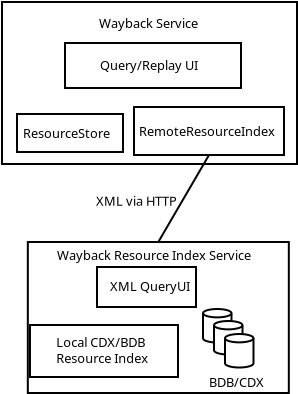 <?xml version="1.0" encoding="UTF-8"?>
<dia:diagram xmlns:dia="http://www.lysator.liu.se/~alla/dia/">
  <dia:layer name="Background" visible="true">
    <dia:group>
      <dia:object type="Standard - Box" version="0" id="O0">
        <dia:attribute name="obj_pos">
          <dia:point val="0.55,0.65"/>
        </dia:attribute>
        <dia:attribute name="obj_bb">
          <dia:rectangle val="0.5,0.6;15.35,8.8"/>
        </dia:attribute>
        <dia:attribute name="elem_corner">
          <dia:point val="0.55,0.65"/>
        </dia:attribute>
        <dia:attribute name="elem_width">
          <dia:real val="14.75"/>
        </dia:attribute>
        <dia:attribute name="elem_height">
          <dia:real val="8.1"/>
        </dia:attribute>
        <dia:attribute name="show_background">
          <dia:boolean val="true"/>
        </dia:attribute>
      </dia:object>
      <dia:object type="Standard - Text" version="0" id="O1">
        <dia:attribute name="obj_pos">
          <dia:point val="5.4,1.95"/>
        </dia:attribute>
        <dia:attribute name="obj_bb">
          <dia:rectangle val="5.4,1.4;10.563,2.35"/>
        </dia:attribute>
        <dia:attribute name="text">
          <dia:composite type="text">
            <dia:attribute name="string">
              <dia:string>#Wayback Service#</dia:string>
            </dia:attribute>
            <dia:attribute name="font">
              <dia:font family="sans" style="0" name="Helvetica"/>
            </dia:attribute>
            <dia:attribute name="height">
              <dia:real val="0.8"/>
            </dia:attribute>
            <dia:attribute name="pos">
              <dia:point val="5.4,1.95"/>
            </dia:attribute>
            <dia:attribute name="color">
              <dia:color val="#000000"/>
            </dia:attribute>
            <dia:attribute name="alignment">
              <dia:enum val="0"/>
            </dia:attribute>
          </dia:composite>
        </dia:attribute>
      </dia:object>
      <dia:group>
        <dia:object type="Standard - Box" version="0" id="O2">
          <dia:attribute name="obj_pos">
            <dia:point val="3.7,2.7"/>
          </dia:attribute>
          <dia:attribute name="obj_bb">
            <dia:rectangle val="3.65,2.65;12.55,5"/>
          </dia:attribute>
          <dia:attribute name="elem_corner">
            <dia:point val="3.7,2.7"/>
          </dia:attribute>
          <dia:attribute name="elem_width">
            <dia:real val="8.8"/>
          </dia:attribute>
          <dia:attribute name="elem_height">
            <dia:real val="2.25"/>
          </dia:attribute>
          <dia:attribute name="show_background">
            <dia:boolean val="true"/>
          </dia:attribute>
        </dia:object>
        <dia:object type="Standard - Text" version="0" id="O3">
          <dia:attribute name="obj_pos">
            <dia:point val="5.45,4.05"/>
          </dia:attribute>
          <dia:attribute name="obj_bb">
            <dia:rectangle val="5.45,3.5;10.274,4.45"/>
          </dia:attribute>
          <dia:attribute name="text">
            <dia:composite type="text">
              <dia:attribute name="string">
                <dia:string>#Query/Replay UI#</dia:string>
              </dia:attribute>
              <dia:attribute name="font">
                <dia:font family="sans" style="0" name="Helvetica"/>
              </dia:attribute>
              <dia:attribute name="height">
                <dia:real val="0.8"/>
              </dia:attribute>
              <dia:attribute name="pos">
                <dia:point val="5.45,4.05"/>
              </dia:attribute>
              <dia:attribute name="color">
                <dia:color val="#000000"/>
              </dia:attribute>
              <dia:attribute name="alignment">
                <dia:enum val="0"/>
              </dia:attribute>
            </dia:composite>
          </dia:attribute>
        </dia:object>
      </dia:group>
      <dia:group>
        <dia:object type="Standard - Box" version="0" id="O4">
          <dia:attribute name="obj_pos">
            <dia:point val="1.3,6.25"/>
          </dia:attribute>
          <dia:attribute name="obj_bb">
            <dia:rectangle val="1.25,6.2;6.65,8.2"/>
          </dia:attribute>
          <dia:attribute name="elem_corner">
            <dia:point val="1.3,6.25"/>
          </dia:attribute>
          <dia:attribute name="elem_width">
            <dia:real val="5.3"/>
          </dia:attribute>
          <dia:attribute name="elem_height">
            <dia:real val="1.9"/>
          </dia:attribute>
          <dia:attribute name="show_background">
            <dia:boolean val="true"/>
          </dia:attribute>
        </dia:object>
        <dia:object type="Standard - Text" version="0" id="O5">
          <dia:attribute name="obj_pos">
            <dia:point val="1.6,7.45"/>
          </dia:attribute>
          <dia:attribute name="obj_bb">
            <dia:rectangle val="1.6,6.9;6.212,7.85"/>
          </dia:attribute>
          <dia:attribute name="text">
            <dia:composite type="text">
              <dia:attribute name="string">
                <dia:string>#ResourceStore#</dia:string>
              </dia:attribute>
              <dia:attribute name="font">
                <dia:font family="sans" style="0" name="Helvetica"/>
              </dia:attribute>
              <dia:attribute name="height">
                <dia:real val="0.8"/>
              </dia:attribute>
              <dia:attribute name="pos">
                <dia:point val="1.6,7.45"/>
              </dia:attribute>
              <dia:attribute name="color">
                <dia:color val="#000000"/>
              </dia:attribute>
              <dia:attribute name="alignment">
                <dia:enum val="0"/>
              </dia:attribute>
            </dia:composite>
          </dia:attribute>
        </dia:object>
      </dia:group>
      <dia:group>
        <dia:object type="Standard - Box" version="0" id="O6">
          <dia:attribute name="obj_pos">
            <dia:point val="7.15,5.9"/>
          </dia:attribute>
          <dia:attribute name="obj_bb">
            <dia:rectangle val="7.1,5.85;14.7,8.35"/>
          </dia:attribute>
          <dia:attribute name="elem_corner">
            <dia:point val="7.15,5.9"/>
          </dia:attribute>
          <dia:attribute name="elem_width">
            <dia:real val="7.5"/>
          </dia:attribute>
          <dia:attribute name="elem_height">
            <dia:real val="2.4"/>
          </dia:attribute>
          <dia:attribute name="show_background">
            <dia:boolean val="true"/>
          </dia:attribute>
        </dia:object>
        <dia:object type="Standard - Text" version="0" id="O7">
          <dia:attribute name="obj_pos">
            <dia:point val="7.4,7.35"/>
          </dia:attribute>
          <dia:attribute name="obj_bb">
            <dia:rectangle val="7.4,6.8;14.352,7.75"/>
          </dia:attribute>
          <dia:attribute name="text">
            <dia:composite type="text">
              <dia:attribute name="string">
                <dia:string>#RemoteResourceIndex#</dia:string>
              </dia:attribute>
              <dia:attribute name="font">
                <dia:font family="sans" style="0" name="Helvetica"/>
              </dia:attribute>
              <dia:attribute name="height">
                <dia:real val="0.8"/>
              </dia:attribute>
              <dia:attribute name="pos">
                <dia:point val="7.4,7.35"/>
              </dia:attribute>
              <dia:attribute name="color">
                <dia:color val="#000000"/>
              </dia:attribute>
              <dia:attribute name="alignment">
                <dia:enum val="0"/>
              </dia:attribute>
            </dia:composite>
          </dia:attribute>
        </dia:object>
      </dia:group>
    </dia:group>
    <dia:object type="Standard - Line" version="0" id="O8">
      <dia:attribute name="obj_pos">
        <dia:point val="10.9,8.3"/>
      </dia:attribute>
      <dia:attribute name="obj_bb">
        <dia:rectangle val="8.298,8.232;10.968,12.718"/>
      </dia:attribute>
      <dia:attribute name="conn_endpoints">
        <dia:point val="10.9,8.3"/>
        <dia:point val="8.366,12.65"/>
      </dia:attribute>
      <dia:attribute name="numcp">
        <dia:int val="1"/>
      </dia:attribute>
      <dia:connections>
        <dia:connection handle="0" to="O6" connection="6"/>
        <dia:connection handle="1" to="O10" connection="1"/>
      </dia:connections>
    </dia:object>
    <dia:object type="Standard - Text" version="0" id="O9">
      <dia:attribute name="obj_pos">
        <dia:point val="5.25,10.838"/>
      </dia:attribute>
      <dia:attribute name="obj_bb">
        <dia:rectangle val="5.25,10.27;9.217,11.273"/>
      </dia:attribute>
      <dia:attribute name="text">
        <dia:composite type="text">
          <dia:attribute name="string">
            <dia:string>#XML via HTTP#</dia:string>
          </dia:attribute>
          <dia:attribute name="font">
            <dia:font family="sans" style="0" name="Helvetica"/>
          </dia:attribute>
          <dia:attribute name="height">
            <dia:real val="0.8"/>
          </dia:attribute>
          <dia:attribute name="pos">
            <dia:point val="5.25,10.838"/>
          </dia:attribute>
          <dia:attribute name="color">
            <dia:color val="#000000"/>
          </dia:attribute>
          <dia:attribute name="alignment">
            <dia:enum val="0"/>
          </dia:attribute>
        </dia:composite>
      </dia:attribute>
    </dia:object>
    <dia:group>
      <dia:object type="Standard - Box" version="0" id="O10">
        <dia:attribute name="obj_pos">
          <dia:point val="1.841,12.65"/>
        </dia:attribute>
        <dia:attribute name="obj_bb">
          <dia:rectangle val="1.791,12.6;14.941,20.25"/>
        </dia:attribute>
        <dia:attribute name="elem_corner">
          <dia:point val="1.841,12.65"/>
        </dia:attribute>
        <dia:attribute name="elem_width">
          <dia:real val="13.05"/>
        </dia:attribute>
        <dia:attribute name="elem_height">
          <dia:real val="7.55"/>
        </dia:attribute>
        <dia:attribute name="show_background">
          <dia:boolean val="true"/>
        </dia:attribute>
      </dia:object>
      <dia:object type="Standard - Text" version="0" id="O11">
        <dia:attribute name="obj_pos">
          <dia:point val="3.3,13.55"/>
        </dia:attribute>
        <dia:attribute name="obj_bb">
          <dia:rectangle val="3.3,12.982;13.432,13.985"/>
        </dia:attribute>
        <dia:attribute name="text">
          <dia:composite type="text">
            <dia:attribute name="string">
              <dia:string>#Wayback Resource Index Service#</dia:string>
            </dia:attribute>
            <dia:attribute name="font">
              <dia:font family="sans" style="0" name="Helvetica"/>
            </dia:attribute>
            <dia:attribute name="height">
              <dia:real val="0.8"/>
            </dia:attribute>
            <dia:attribute name="pos">
              <dia:point val="3.3,13.55"/>
            </dia:attribute>
            <dia:attribute name="color">
              <dia:color val="#000000"/>
            </dia:attribute>
            <dia:attribute name="alignment">
              <dia:enum val="0"/>
            </dia:attribute>
          </dia:composite>
        </dia:attribute>
      </dia:object>
      <dia:group>
        <dia:object type="Standard - Box" version="0" id="O12">
          <dia:attribute name="obj_pos">
            <dia:point val="5.3,13.9"/>
          </dia:attribute>
          <dia:attribute name="obj_bb">
            <dia:rectangle val="5.25,13.85;10.3,15.95"/>
          </dia:attribute>
          <dia:attribute name="elem_corner">
            <dia:point val="5.3,13.9"/>
          </dia:attribute>
          <dia:attribute name="elem_width">
            <dia:real val="4.95"/>
          </dia:attribute>
          <dia:attribute name="elem_height">
            <dia:real val="2"/>
          </dia:attribute>
          <dia:attribute name="show_background">
            <dia:boolean val="true"/>
          </dia:attribute>
        </dia:object>
        <dia:object type="Standard - Text" version="0" id="O13">
          <dia:attribute name="obj_pos">
            <dia:point val="5.95,15.1"/>
          </dia:attribute>
          <dia:attribute name="obj_bb">
            <dia:rectangle val="5.95,14.55;9.7,15.5"/>
          </dia:attribute>
          <dia:attribute name="text">
            <dia:composite type="text">
              <dia:attribute name="string">
                <dia:string>#XML QueryUI#</dia:string>
              </dia:attribute>
              <dia:attribute name="font">
                <dia:font family="sans" style="0" name="Helvetica"/>
              </dia:attribute>
              <dia:attribute name="height">
                <dia:real val="0.8"/>
              </dia:attribute>
              <dia:attribute name="pos">
                <dia:point val="5.95,15.1"/>
              </dia:attribute>
              <dia:attribute name="color">
                <dia:color val="#000000"/>
              </dia:attribute>
              <dia:attribute name="alignment">
                <dia:enum val="0"/>
              </dia:attribute>
            </dia:composite>
          </dia:attribute>
        </dia:object>
      </dia:group>
      <dia:object type="Standard - Box" version="0" id="O14">
        <dia:attribute name="obj_pos">
          <dia:point val="1.95,16.8"/>
        </dia:attribute>
        <dia:attribute name="obj_bb">
          <dia:rectangle val="1.9,16.75;9.4,19.45"/>
        </dia:attribute>
        <dia:attribute name="elem_corner">
          <dia:point val="1.95,16.8"/>
        </dia:attribute>
        <dia:attribute name="elem_width">
          <dia:real val="7.4"/>
        </dia:attribute>
        <dia:attribute name="elem_height">
          <dia:real val="2.6"/>
        </dia:attribute>
        <dia:attribute name="show_background">
          <dia:boolean val="true"/>
        </dia:attribute>
      </dia:object>
      <dia:object type="Standard - Text" version="0" id="O15">
        <dia:attribute name="obj_pos">
          <dia:point val="3.265,17.9"/>
        </dia:attribute>
        <dia:attribute name="obj_bb">
          <dia:rectangle val="3.265,17.332;8.035,19.135"/>
        </dia:attribute>
        <dia:attribute name="text">
          <dia:composite type="text">
            <dia:attribute name="string">
              <dia:string>#Local CDX/BDB
Resource Index#</dia:string>
            </dia:attribute>
            <dia:attribute name="font">
              <dia:font family="sans" style="0" name="Helvetica"/>
            </dia:attribute>
            <dia:attribute name="height">
              <dia:real val="0.8"/>
            </dia:attribute>
            <dia:attribute name="pos">
              <dia:point val="3.265,17.9"/>
            </dia:attribute>
            <dia:attribute name="color">
              <dia:color val="#000000"/>
            </dia:attribute>
            <dia:attribute name="alignment">
              <dia:enum val="0"/>
            </dia:attribute>
          </dia:composite>
        </dia:attribute>
      </dia:object>
      <dia:group>
        <dia:group>
          <dia:object type="Network - Storage" version="0" id="O16">
            <dia:attribute name="obj_pos">
              <dia:point val="10.6,16"/>
            </dia:attribute>
            <dia:attribute name="obj_bb">
              <dia:rectangle val="10.55,15.95;12.075,18.627"/>
            </dia:attribute>
            <dia:attribute name="elem_corner">
              <dia:point val="10.6,16"/>
            </dia:attribute>
            <dia:attribute name="elem_width">
              <dia:real val="1.425"/>
            </dia:attribute>
            <dia:attribute name="elem_height">
              <dia:real val="1.676"/>
            </dia:attribute>
            <dia:attribute name="line_width">
              <dia:real val="0.1"/>
            </dia:attribute>
            <dia:attribute name="line_colour">
              <dia:color val="#000000"/>
            </dia:attribute>
            <dia:attribute name="fill_colour">
              <dia:color val="#ffffff"/>
            </dia:attribute>
            <dia:attribute name="show_background">
              <dia:boolean val="true"/>
            </dia:attribute>
            <dia:attribute name="line_style">
              <dia:enum val="0"/>
              <dia:real val="1"/>
            </dia:attribute>
            <dia:attribute name="text">
              <dia:composite type="text">
                <dia:attribute name="string">
                  <dia:string>##</dia:string>
                </dia:attribute>
                <dia:attribute name="font">
                  <dia:font family="sans" style="0" name="Helvetica"/>
                </dia:attribute>
                <dia:attribute name="height">
                  <dia:real val="0.8"/>
                </dia:attribute>
                <dia:attribute name="pos">
                  <dia:point val="11.438,18.227"/>
                </dia:attribute>
                <dia:attribute name="color">
                  <dia:color val="#000000"/>
                </dia:attribute>
                <dia:attribute name="alignment">
                  <dia:enum val="1"/>
                </dia:attribute>
              </dia:composite>
            </dia:attribute>
            <dia:attribute name="flip_horizontal">
              <dia:boolean val="false"/>
            </dia:attribute>
            <dia:attribute name="flip_vertical">
              <dia:boolean val="false"/>
            </dia:attribute>
          </dia:object>
          <dia:object type="Network - Storage" version="0" id="O17">
            <dia:attribute name="obj_pos">
              <dia:point val="11.15,16.6"/>
            </dia:attribute>
            <dia:attribute name="obj_bb">
              <dia:rectangle val="11.1,16.55;12.625,19.227"/>
            </dia:attribute>
            <dia:attribute name="elem_corner">
              <dia:point val="11.15,16.6"/>
            </dia:attribute>
            <dia:attribute name="elem_width">
              <dia:real val="1.425"/>
            </dia:attribute>
            <dia:attribute name="elem_height">
              <dia:real val="1.676"/>
            </dia:attribute>
            <dia:attribute name="line_width">
              <dia:real val="0.1"/>
            </dia:attribute>
            <dia:attribute name="line_colour">
              <dia:color val="#000000"/>
            </dia:attribute>
            <dia:attribute name="fill_colour">
              <dia:color val="#ffffff"/>
            </dia:attribute>
            <dia:attribute name="show_background">
              <dia:boolean val="true"/>
            </dia:attribute>
            <dia:attribute name="line_style">
              <dia:enum val="0"/>
              <dia:real val="1"/>
            </dia:attribute>
            <dia:attribute name="text">
              <dia:composite type="text">
                <dia:attribute name="string">
                  <dia:string>##</dia:string>
                </dia:attribute>
                <dia:attribute name="font">
                  <dia:font family="sans" style="0" name="Helvetica"/>
                </dia:attribute>
                <dia:attribute name="height">
                  <dia:real val="0.8"/>
                </dia:attribute>
                <dia:attribute name="pos">
                  <dia:point val="11.988,18.826"/>
                </dia:attribute>
                <dia:attribute name="color">
                  <dia:color val="#000000"/>
                </dia:attribute>
                <dia:attribute name="alignment">
                  <dia:enum val="1"/>
                </dia:attribute>
              </dia:composite>
            </dia:attribute>
            <dia:attribute name="flip_horizontal">
              <dia:boolean val="false"/>
            </dia:attribute>
            <dia:attribute name="flip_vertical">
              <dia:boolean val="false"/>
            </dia:attribute>
          </dia:object>
          <dia:object type="Network - Storage" version="0" id="O18">
            <dia:attribute name="obj_pos">
              <dia:point val="11.7,17.25"/>
            </dia:attribute>
            <dia:attribute name="obj_bb">
              <dia:rectangle val="11.65,17.2;13.175,19.877"/>
            </dia:attribute>
            <dia:attribute name="elem_corner">
              <dia:point val="11.7,17.25"/>
            </dia:attribute>
            <dia:attribute name="elem_width">
              <dia:real val="1.425"/>
            </dia:attribute>
            <dia:attribute name="elem_height">
              <dia:real val="1.676"/>
            </dia:attribute>
            <dia:attribute name="line_width">
              <dia:real val="0.1"/>
            </dia:attribute>
            <dia:attribute name="line_colour">
              <dia:color val="#000000"/>
            </dia:attribute>
            <dia:attribute name="fill_colour">
              <dia:color val="#ffffff"/>
            </dia:attribute>
            <dia:attribute name="show_background">
              <dia:boolean val="true"/>
            </dia:attribute>
            <dia:attribute name="line_style">
              <dia:enum val="0"/>
              <dia:real val="1"/>
            </dia:attribute>
            <dia:attribute name="text">
              <dia:composite type="text">
                <dia:attribute name="string">
                  <dia:string>##</dia:string>
                </dia:attribute>
                <dia:attribute name="font">
                  <dia:font family="sans" style="0" name="Helvetica"/>
                </dia:attribute>
                <dia:attribute name="height">
                  <dia:real val="0.8"/>
                </dia:attribute>
                <dia:attribute name="pos">
                  <dia:point val="12.538,19.477"/>
                </dia:attribute>
                <dia:attribute name="color">
                  <dia:color val="#000000"/>
                </dia:attribute>
                <dia:attribute name="alignment">
                  <dia:enum val="1"/>
                </dia:attribute>
              </dia:composite>
            </dia:attribute>
            <dia:attribute name="flip_horizontal">
              <dia:boolean val="false"/>
            </dia:attribute>
            <dia:attribute name="flip_vertical">
              <dia:boolean val="false"/>
            </dia:attribute>
          </dia:object>
        </dia:group>
        <dia:object type="Standard - Text" version="0" id="O19">
          <dia:attribute name="obj_pos">
            <dia:point val="10.9,19.9"/>
          </dia:attribute>
          <dia:attribute name="obj_bb">
            <dia:rectangle val="10.9,19.35;13.55,20.3"/>
          </dia:attribute>
          <dia:attribute name="text">
            <dia:composite type="text">
              <dia:attribute name="string">
                <dia:string>#BDB/CDX#</dia:string>
              </dia:attribute>
              <dia:attribute name="font">
                <dia:font family="sans" style="0" name="Helvetica"/>
              </dia:attribute>
              <dia:attribute name="height">
                <dia:real val="0.8"/>
              </dia:attribute>
              <dia:attribute name="pos">
                <dia:point val="10.9,19.9"/>
              </dia:attribute>
              <dia:attribute name="color">
                <dia:color val="#000000"/>
              </dia:attribute>
              <dia:attribute name="alignment">
                <dia:enum val="0"/>
              </dia:attribute>
            </dia:composite>
          </dia:attribute>
        </dia:object>
      </dia:group>
    </dia:group>
  </dia:layer>
</dia:diagram>
